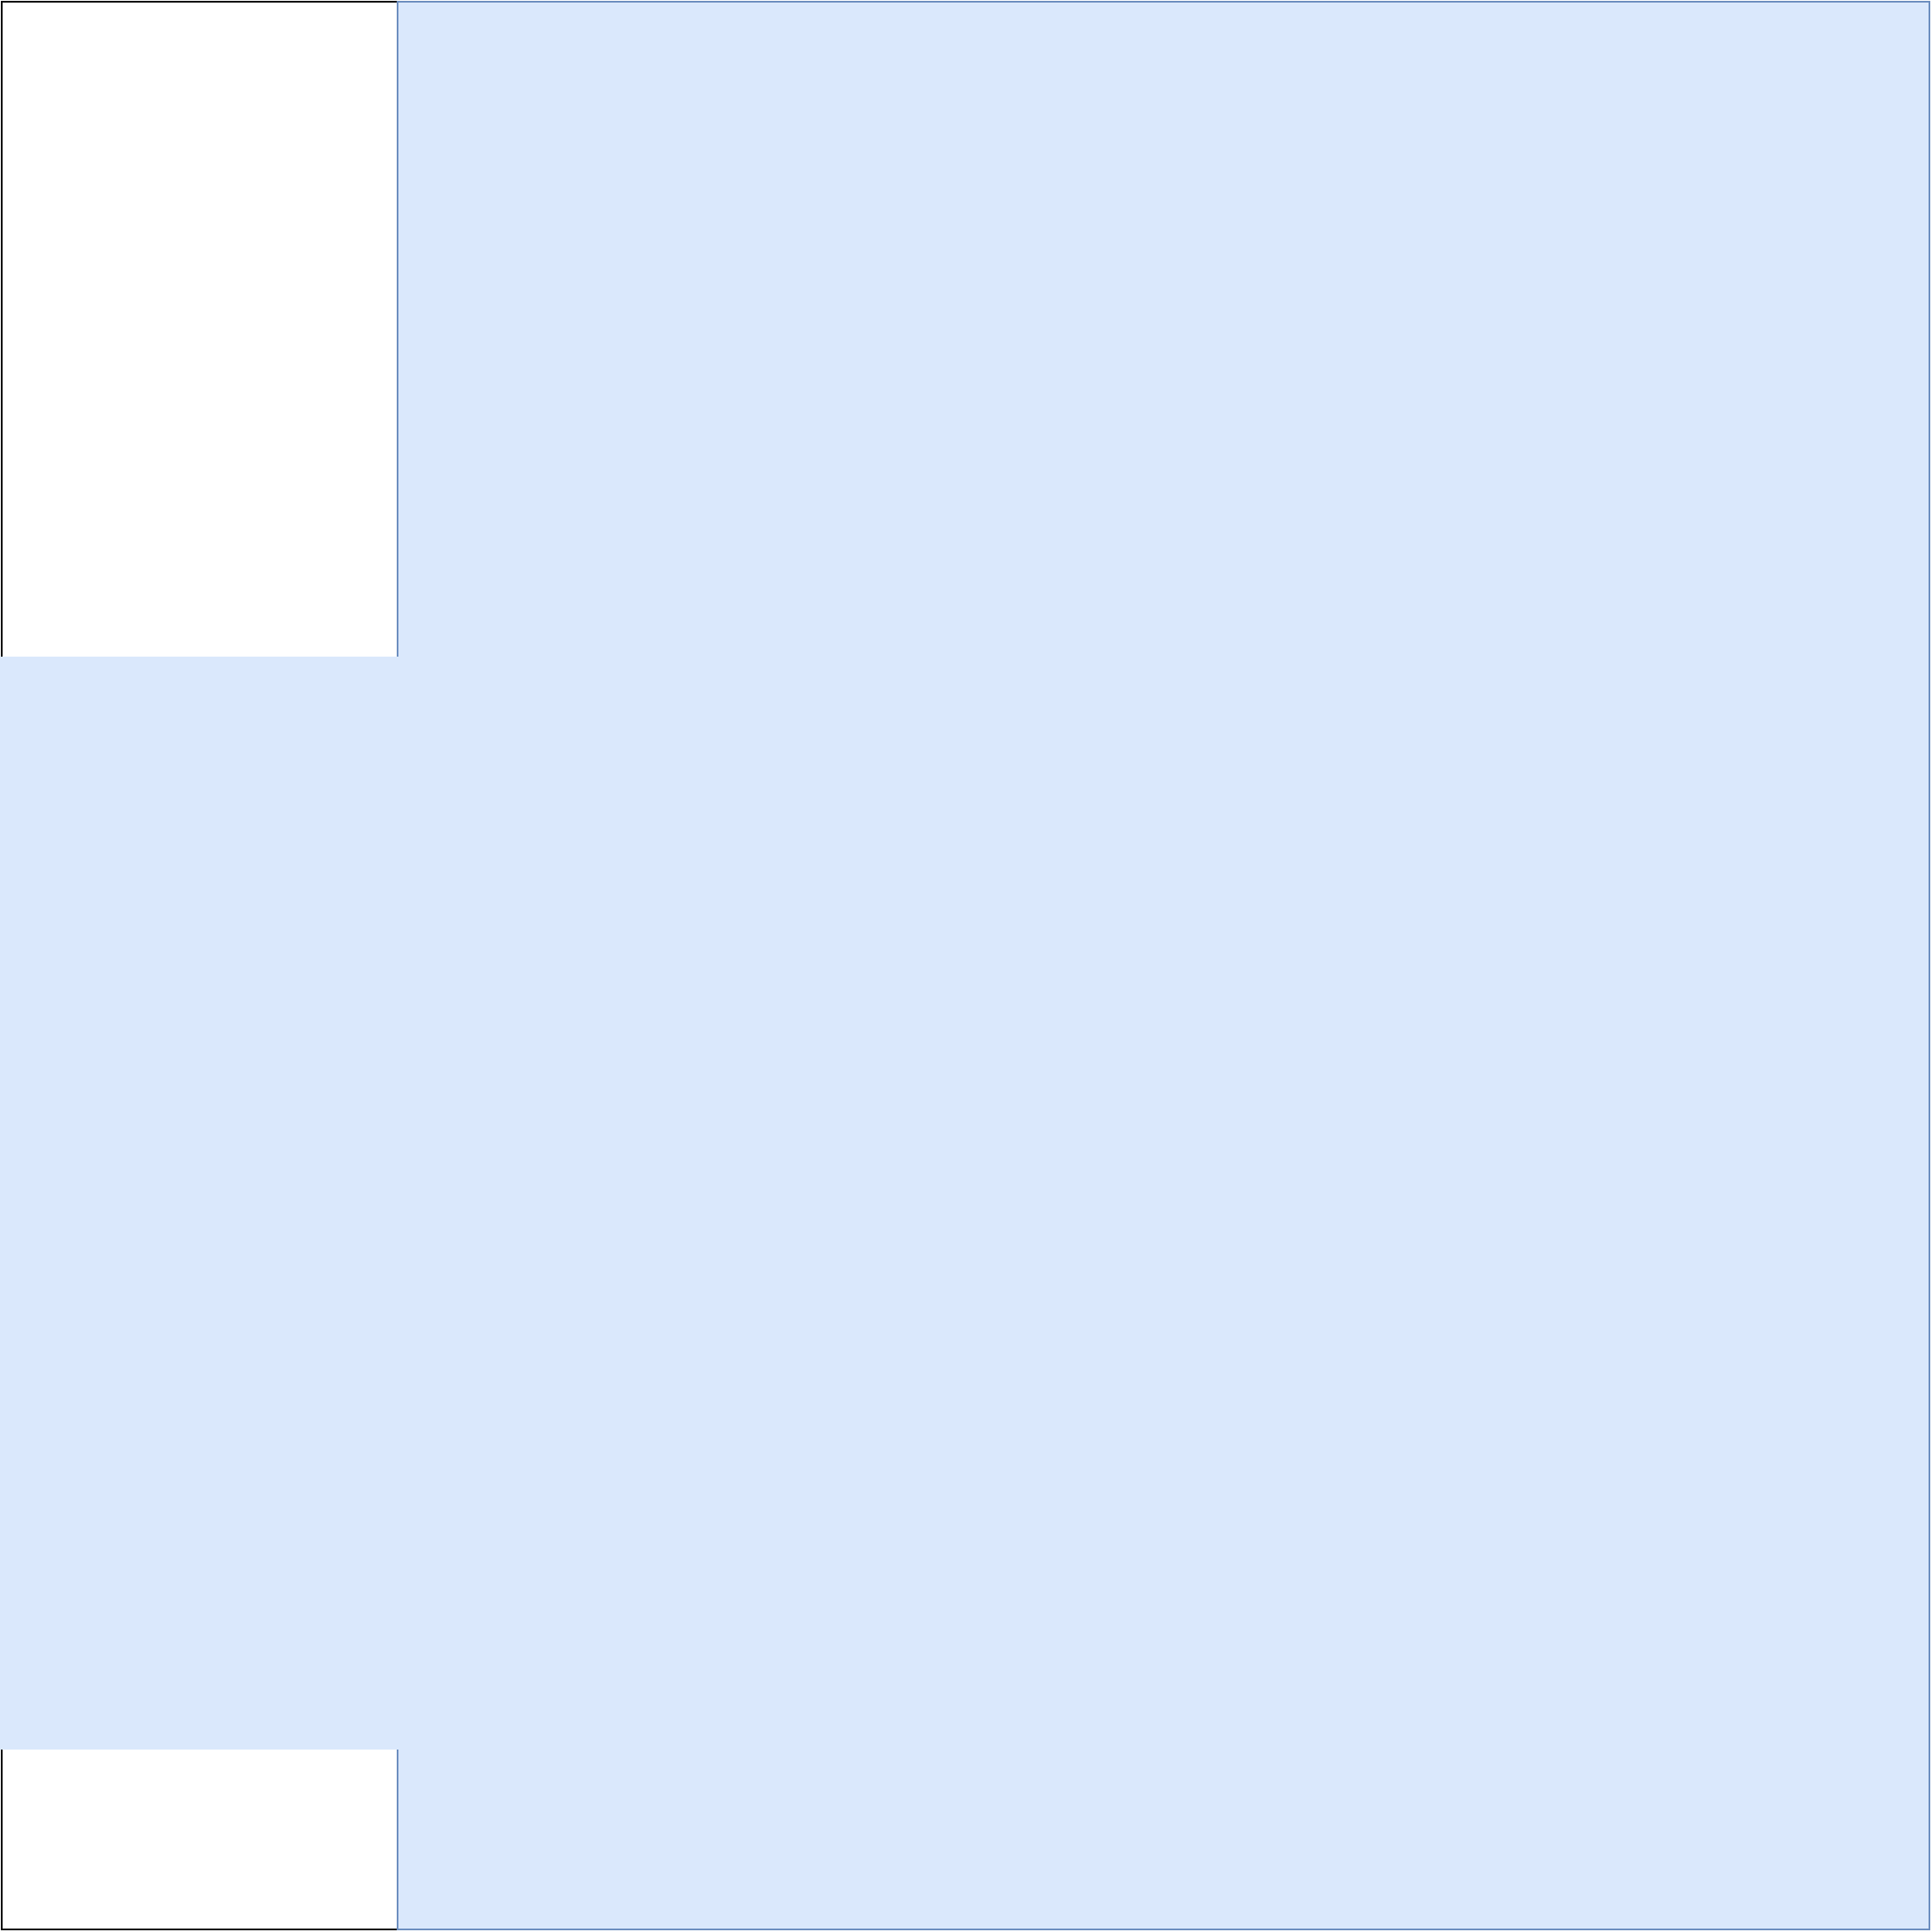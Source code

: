 <mxfile version="15.5.1" type="github">
  <diagram id="y85TKeP2wBH4dLe60alc" name="Page-1">
    <mxGraphModel dx="3220" dy="1288" grid="1" gridSize="10" guides="1" tooltips="1" connect="1" arrows="1" fold="1" page="1" pageScale="1" pageWidth="850" pageHeight="1100" math="0" shadow="0">
      <root>
        <mxCell id="0" />
        <mxCell id="1" parent="0" />
        <mxCell id="Xjbe4XN_0XujpbxIoSMV-4" value="" style="whiteSpace=wrap;html=1;aspect=fixed;" vertex="1" parent="1">
          <mxGeometry x="-690" y="600" width="1120" height="1120" as="geometry" />
        </mxCell>
        <mxCell id="Xjbe4XN_0XujpbxIoSMV-3" value="" style="whiteSpace=wrap;html=1;fillColor=#dae8fc;strokeColor=#6c8ebf;" vertex="1" parent="1">
          <mxGeometry x="-460" y="600" width="890" height="1120" as="geometry" />
        </mxCell>
      </root>
    </mxGraphModel>
  </diagram>
</mxfile>
